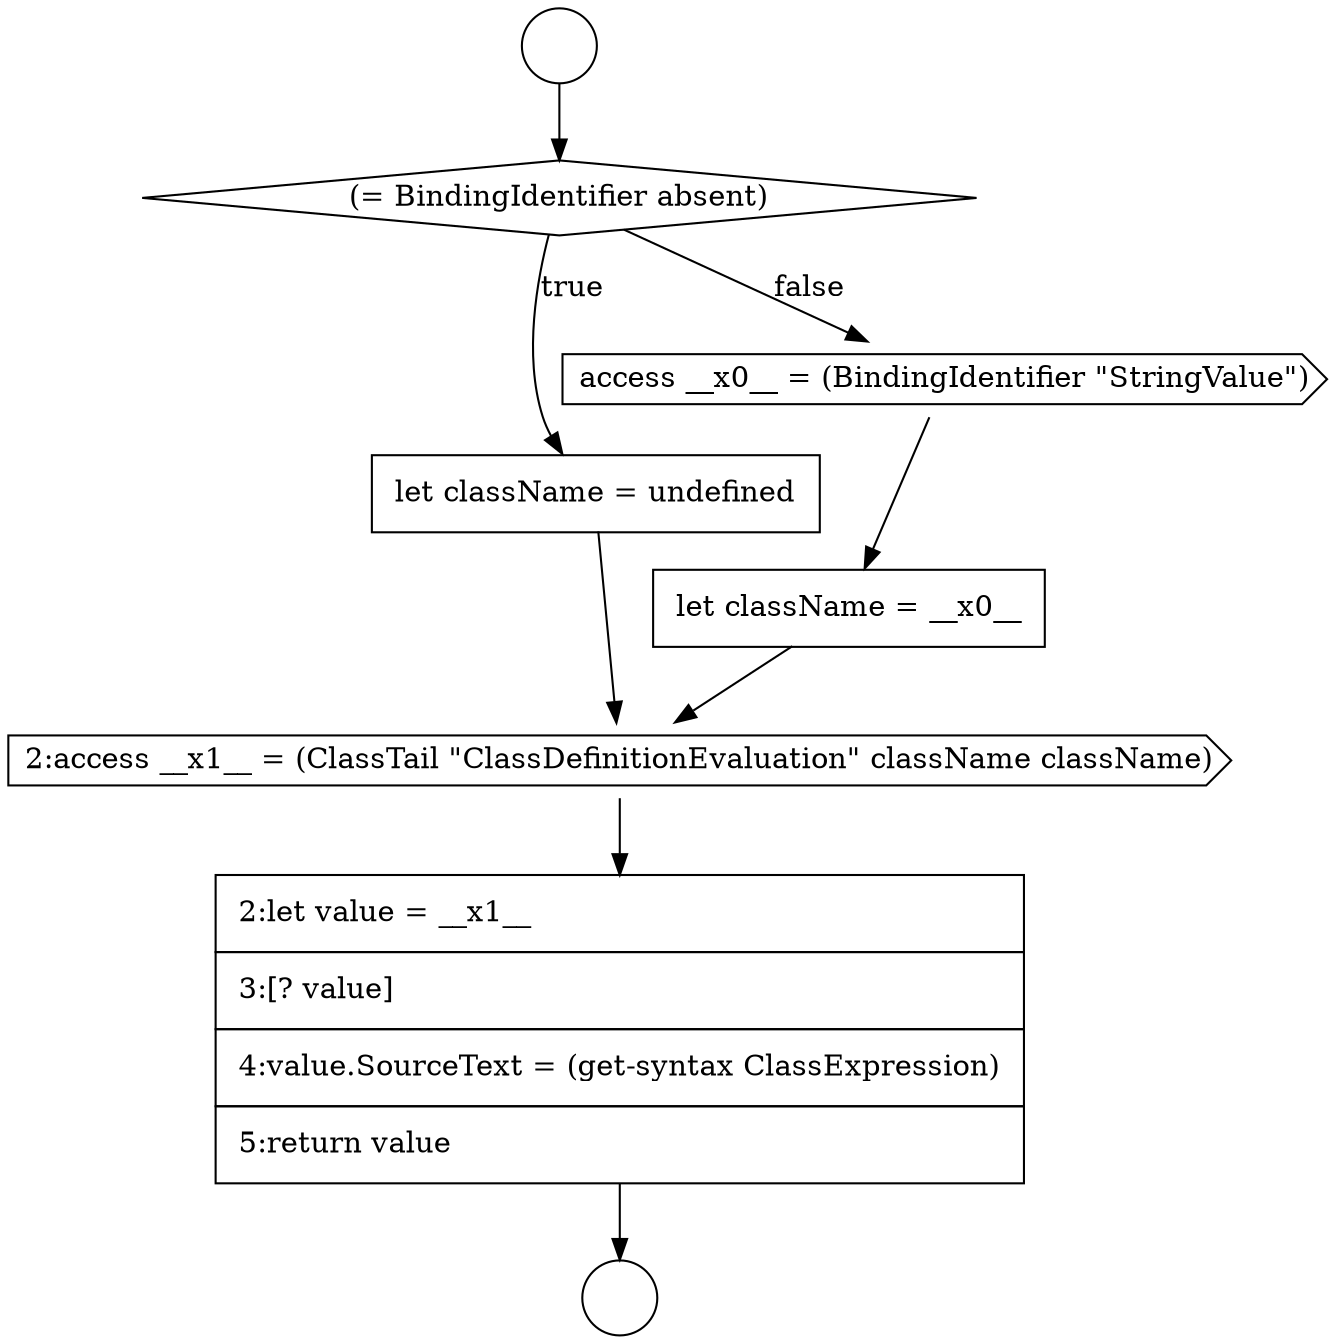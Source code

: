 digraph {
  node9172 [shape=none, margin=0, label=<<font color="black">
    <table border="0" cellborder="1" cellspacing="0" cellpadding="10">
      <tr><td align="left">let className = undefined</td></tr>
    </table>
  </font>> color="black" fillcolor="white" style=filled]
  node9175 [shape=cds, label=<<font color="black">2:access __x1__ = (ClassTail &quot;ClassDefinitionEvaluation&quot; className className)</font>> color="black" fillcolor="white" style=filled]
  node9174 [shape=none, margin=0, label=<<font color="black">
    <table border="0" cellborder="1" cellspacing="0" cellpadding="10">
      <tr><td align="left">let className = __x0__</td></tr>
    </table>
  </font>> color="black" fillcolor="white" style=filled]
  node9170 [shape=circle label=" " color="black" fillcolor="white" style=filled]
  node9173 [shape=cds, label=<<font color="black">access __x0__ = (BindingIdentifier &quot;StringValue&quot;)</font>> color="black" fillcolor="white" style=filled]
  node9176 [shape=none, margin=0, label=<<font color="black">
    <table border="0" cellborder="1" cellspacing="0" cellpadding="10">
      <tr><td align="left">2:let value = __x1__</td></tr>
      <tr><td align="left">3:[? value]</td></tr>
      <tr><td align="left">4:value.SourceText = (get-syntax ClassExpression)</td></tr>
      <tr><td align="left">5:return value</td></tr>
    </table>
  </font>> color="black" fillcolor="white" style=filled]
  node9169 [shape=circle label=" " color="black" fillcolor="white" style=filled]
  node9171 [shape=diamond, label=<<font color="black">(= BindingIdentifier absent)</font>> color="black" fillcolor="white" style=filled]
  node9171 -> node9172 [label=<<font color="black">true</font>> color="black"]
  node9171 -> node9173 [label=<<font color="black">false</font>> color="black"]
  node9176 -> node9170 [ color="black"]
  node9173 -> node9174 [ color="black"]
  node9172 -> node9175 [ color="black"]
  node9174 -> node9175 [ color="black"]
  node9169 -> node9171 [ color="black"]
  node9175 -> node9176 [ color="black"]
}
